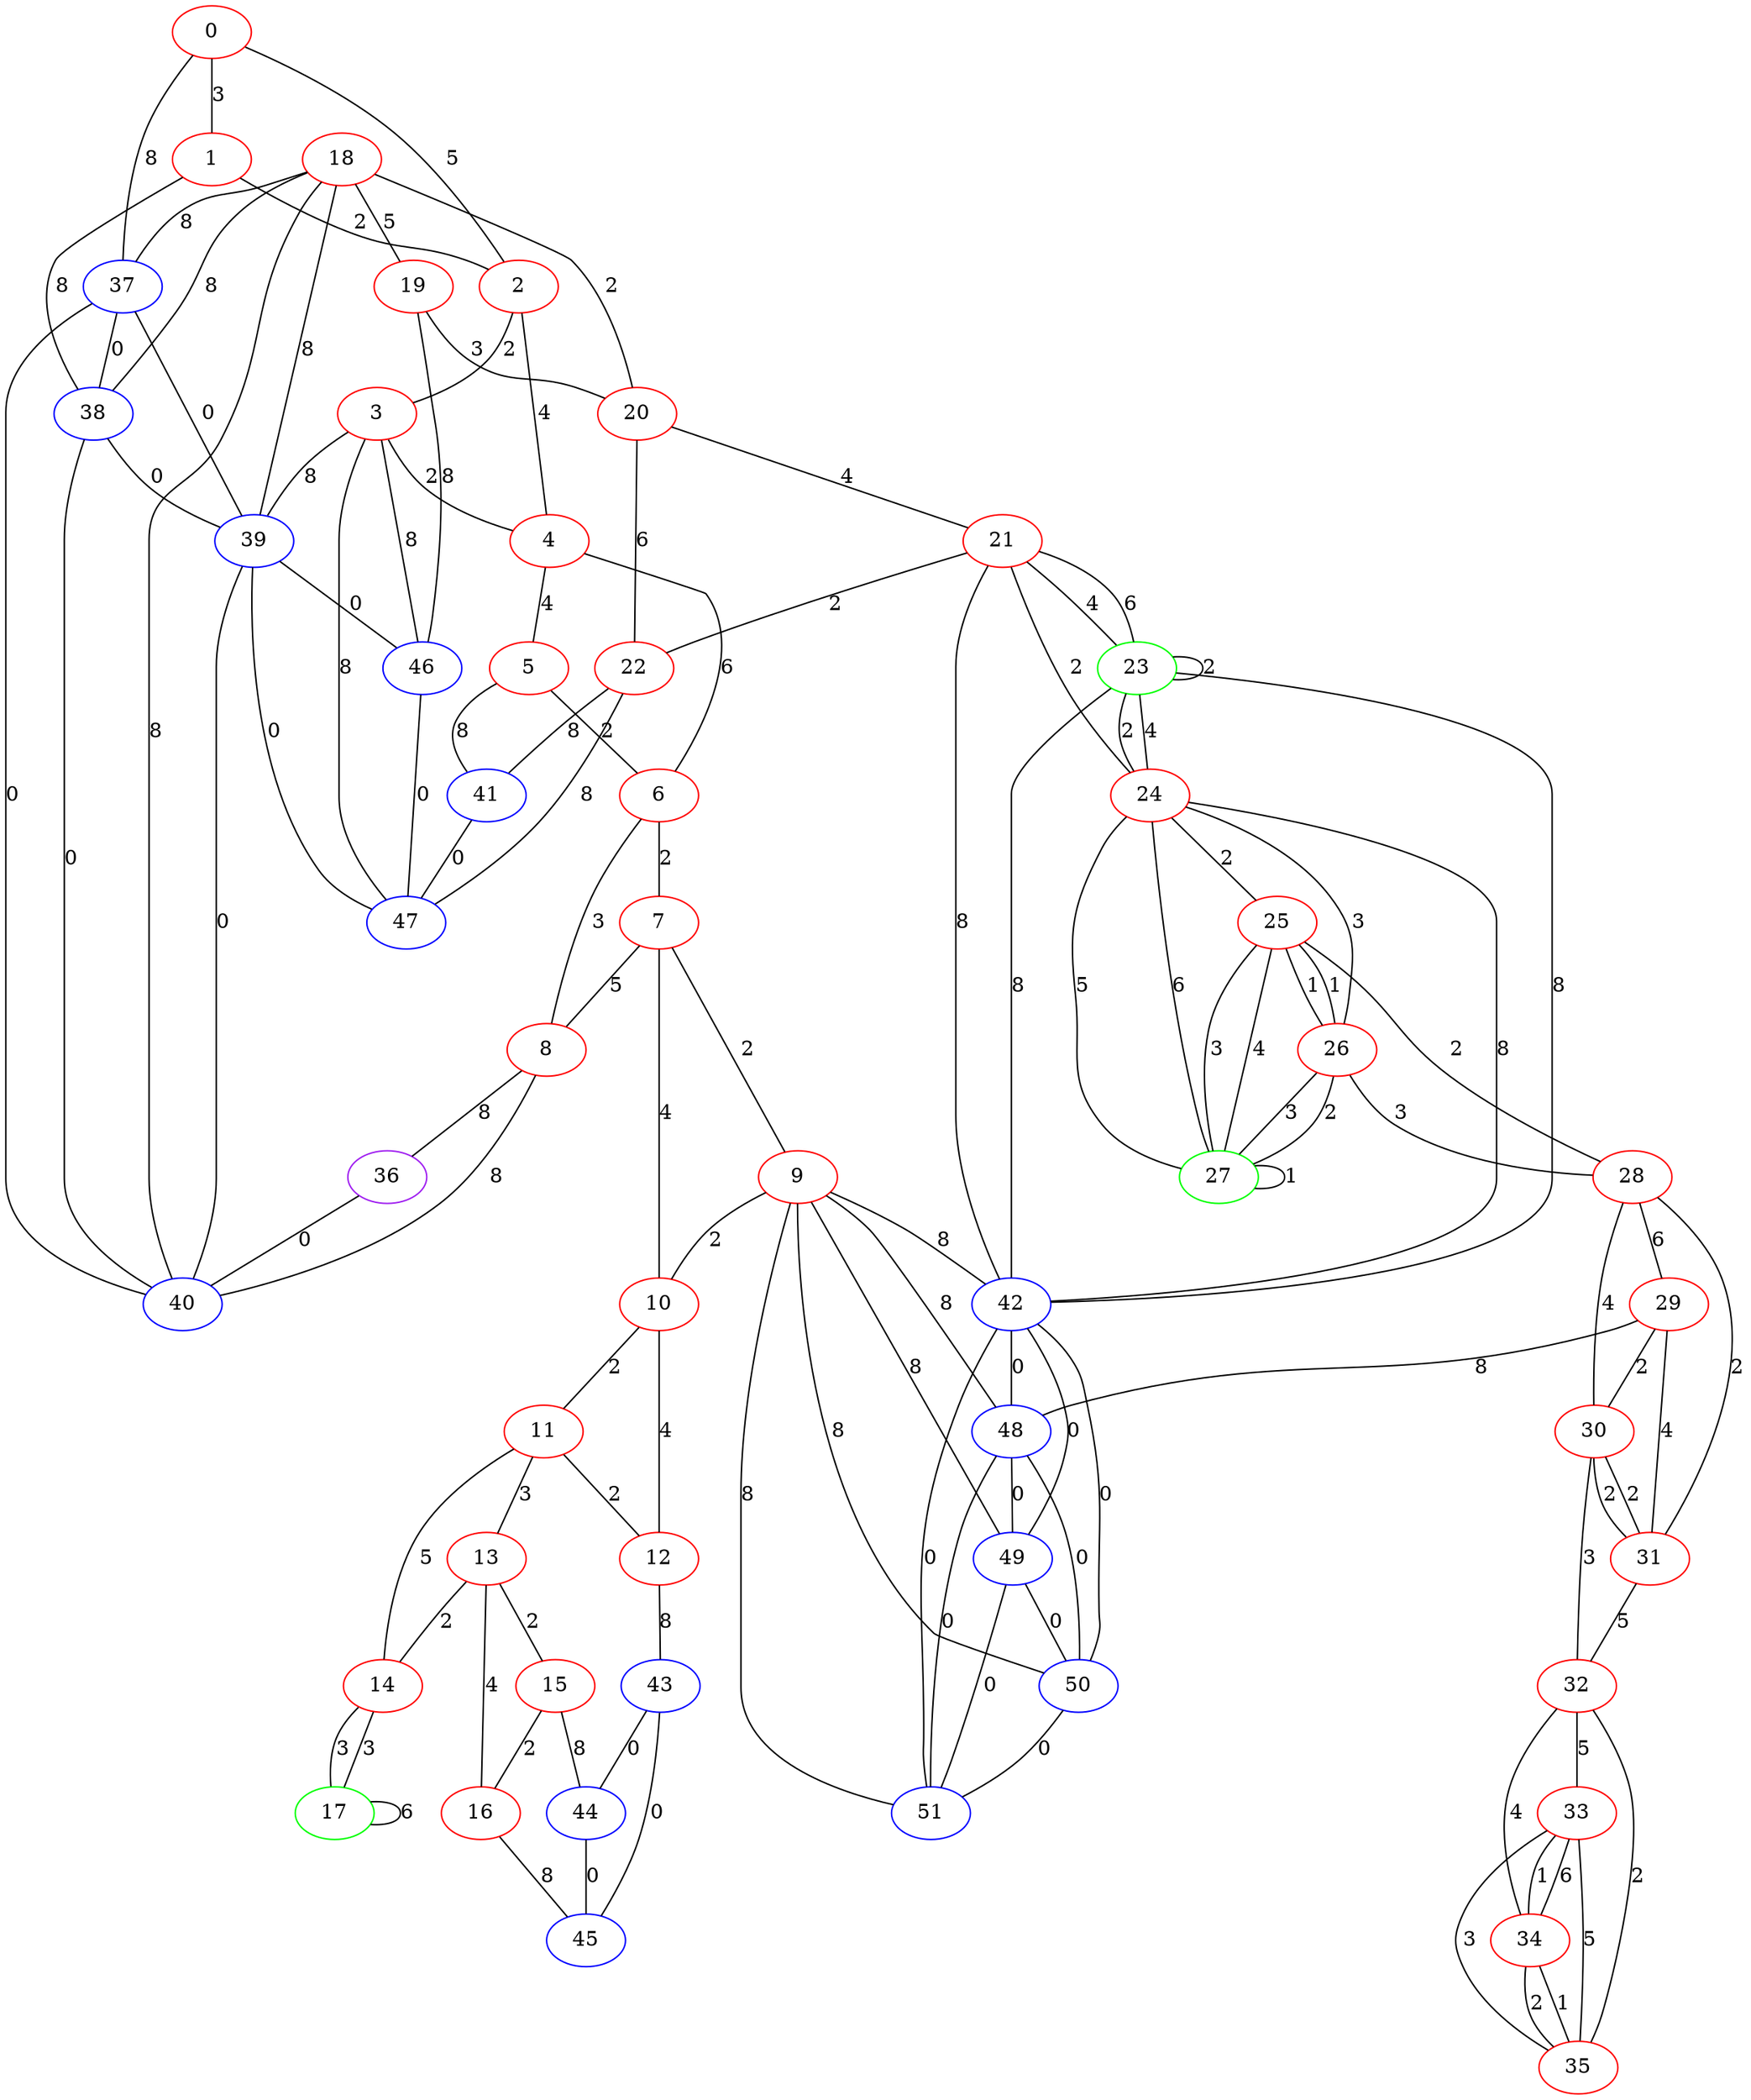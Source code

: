 graph "" {
0 [color=red, weight=1];
1 [color=red, weight=1];
2 [color=red, weight=1];
3 [color=red, weight=1];
4 [color=red, weight=1];
5 [color=red, weight=1];
6 [color=red, weight=1];
7 [color=red, weight=1];
8 [color=red, weight=1];
9 [color=red, weight=1];
10 [color=red, weight=1];
11 [color=red, weight=1];
12 [color=red, weight=1];
13 [color=red, weight=1];
14 [color=red, weight=1];
15 [color=red, weight=1];
16 [color=red, weight=1];
17 [color=green, weight=2];
18 [color=red, weight=1];
19 [color=red, weight=1];
20 [color=red, weight=1];
21 [color=red, weight=1];
22 [color=red, weight=1];
23 [color=green, weight=2];
24 [color=red, weight=1];
25 [color=red, weight=1];
26 [color=red, weight=1];
27 [color=green, weight=2];
28 [color=red, weight=1];
29 [color=red, weight=1];
30 [color=red, weight=1];
31 [color=red, weight=1];
32 [color=red, weight=1];
33 [color=red, weight=1];
34 [color=red, weight=1];
35 [color=red, weight=1];
36 [color=purple, weight=4];
37 [color=blue, weight=3];
38 [color=blue, weight=3];
39 [color=blue, weight=3];
40 [color=blue, weight=3];
41 [color=blue, weight=3];
42 [color=blue, weight=3];
43 [color=blue, weight=3];
44 [color=blue, weight=3];
45 [color=blue, weight=3];
46 [color=blue, weight=3];
47 [color=blue, weight=3];
48 [color=blue, weight=3];
49 [color=blue, weight=3];
50 [color=blue, weight=3];
51 [color=blue, weight=3];
0 -- 1  [key=0, label=3];
0 -- 2  [key=0, label=5];
0 -- 37  [key=0, label=8];
1 -- 2  [key=0, label=2];
1 -- 38  [key=0, label=8];
2 -- 3  [key=0, label=2];
2 -- 4  [key=0, label=4];
3 -- 47  [key=0, label=8];
3 -- 4  [key=0, label=2];
3 -- 46  [key=0, label=8];
3 -- 39  [key=0, label=8];
4 -- 5  [key=0, label=4];
4 -- 6  [key=0, label=6];
5 -- 41  [key=0, label=8];
5 -- 6  [key=0, label=2];
6 -- 8  [key=0, label=3];
6 -- 7  [key=0, label=2];
7 -- 8  [key=0, label=5];
7 -- 9  [key=0, label=2];
7 -- 10  [key=0, label=4];
8 -- 40  [key=0, label=8];
8 -- 36  [key=0, label=8];
9 -- 10  [key=0, label=2];
9 -- 48  [key=0, label=8];
9 -- 49  [key=0, label=8];
9 -- 50  [key=0, label=8];
9 -- 51  [key=0, label=8];
9 -- 42  [key=0, label=8];
10 -- 11  [key=0, label=2];
10 -- 12  [key=0, label=4];
11 -- 12  [key=0, label=2];
11 -- 13  [key=0, label=3];
11 -- 14  [key=0, label=5];
12 -- 43  [key=0, label=8];
13 -- 16  [key=0, label=4];
13 -- 14  [key=0, label=2];
13 -- 15  [key=0, label=2];
14 -- 17  [key=0, label=3];
14 -- 17  [key=1, label=3];
15 -- 16  [key=0, label=2];
15 -- 44  [key=0, label=8];
16 -- 45  [key=0, label=8];
17 -- 17  [key=0, label=6];
18 -- 37  [key=0, label=8];
18 -- 38  [key=0, label=8];
18 -- 39  [key=0, label=8];
18 -- 40  [key=0, label=8];
18 -- 19  [key=0, label=5];
18 -- 20  [key=0, label=2];
19 -- 20  [key=0, label=3];
19 -- 46  [key=0, label=8];
20 -- 21  [key=0, label=4];
20 -- 22  [key=0, label=6];
21 -- 24  [key=0, label=2];
21 -- 42  [key=0, label=8];
21 -- 22  [key=0, label=2];
21 -- 23  [key=0, label=6];
21 -- 23  [key=1, label=4];
22 -- 41  [key=0, label=8];
22 -- 47  [key=0, label=8];
23 -- 24  [key=0, label=4];
23 -- 24  [key=1, label=2];
23 -- 42  [key=0, label=8];
23 -- 42  [key=1, label=8];
23 -- 23  [key=0, label=2];
24 -- 42  [key=0, label=8];
24 -- 25  [key=0, label=2];
24 -- 26  [key=0, label=3];
24 -- 27  [key=0, label=5];
24 -- 27  [key=1, label=6];
25 -- 26  [key=0, label=1];
25 -- 26  [key=1, label=1];
25 -- 27  [key=0, label=3];
25 -- 27  [key=1, label=4];
25 -- 28  [key=0, label=2];
26 -- 27  [key=0, label=2];
26 -- 27  [key=1, label=3];
26 -- 28  [key=0, label=3];
27 -- 27  [key=0, label=1];
28 -- 29  [key=0, label=6];
28 -- 30  [key=0, label=4];
28 -- 31  [key=0, label=2];
29 -- 48  [key=0, label=8];
29 -- 30  [key=0, label=2];
29 -- 31  [key=0, label=4];
30 -- 32  [key=0, label=3];
30 -- 31  [key=0, label=2];
30 -- 31  [key=1, label=2];
31 -- 32  [key=0, label=5];
32 -- 33  [key=0, label=5];
32 -- 34  [key=0, label=4];
32 -- 35  [key=0, label=2];
33 -- 34  [key=0, label=6];
33 -- 34  [key=1, label=1];
33 -- 35  [key=0, label=5];
33 -- 35  [key=1, label=3];
34 -- 35  [key=0, label=1];
34 -- 35  [key=1, label=2];
36 -- 40  [key=0, label=0];
37 -- 40  [key=0, label=0];
37 -- 38  [key=0, label=0];
37 -- 39  [key=0, label=0];
38 -- 40  [key=0, label=0];
38 -- 39  [key=0, label=0];
39 -- 40  [key=0, label=0];
39 -- 46  [key=0, label=0];
39 -- 47  [key=0, label=0];
41 -- 47  [key=0, label=0];
42 -- 48  [key=0, label=0];
42 -- 49  [key=0, label=0];
42 -- 50  [key=0, label=0];
42 -- 51  [key=0, label=0];
43 -- 44  [key=0, label=0];
43 -- 45  [key=0, label=0];
44 -- 45  [key=0, label=0];
46 -- 47  [key=0, label=0];
48 -- 49  [key=0, label=0];
48 -- 50  [key=0, label=0];
48 -- 51  [key=0, label=0];
49 -- 51  [key=0, label=0];
49 -- 50  [key=0, label=0];
50 -- 51  [key=0, label=0];
}
